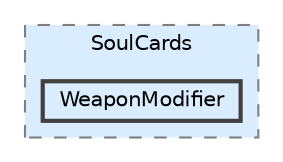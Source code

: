 digraph "Q:/IdleWave/Projet/Assets/Scripts/RogueGenesia/ScriptableObjects/SoulCards/WeaponModifier"
{
 // LATEX_PDF_SIZE
  bgcolor="transparent";
  edge [fontname=Helvetica,fontsize=10,labelfontname=Helvetica,labelfontsize=10];
  node [fontname=Helvetica,fontsize=10,shape=box,height=0.2,width=0.4];
  compound=true
  subgraph clusterdir_287e50e18b6c82b2c24b56580bce8da4 {
    graph [ bgcolor="#daedff", pencolor="grey50", label="SoulCards", fontname=Helvetica,fontsize=10 style="filled,dashed", URL="dir_287e50e18b6c82b2c24b56580bce8da4.html",tooltip=""]
  dir_b7393bc2c3f8e8dea13f0bde8c06c214 [label="WeaponModifier", fillcolor="#daedff", color="grey25", style="filled,bold", URL="dir_b7393bc2c3f8e8dea13f0bde8c06c214.html",tooltip=""];
  }
}
